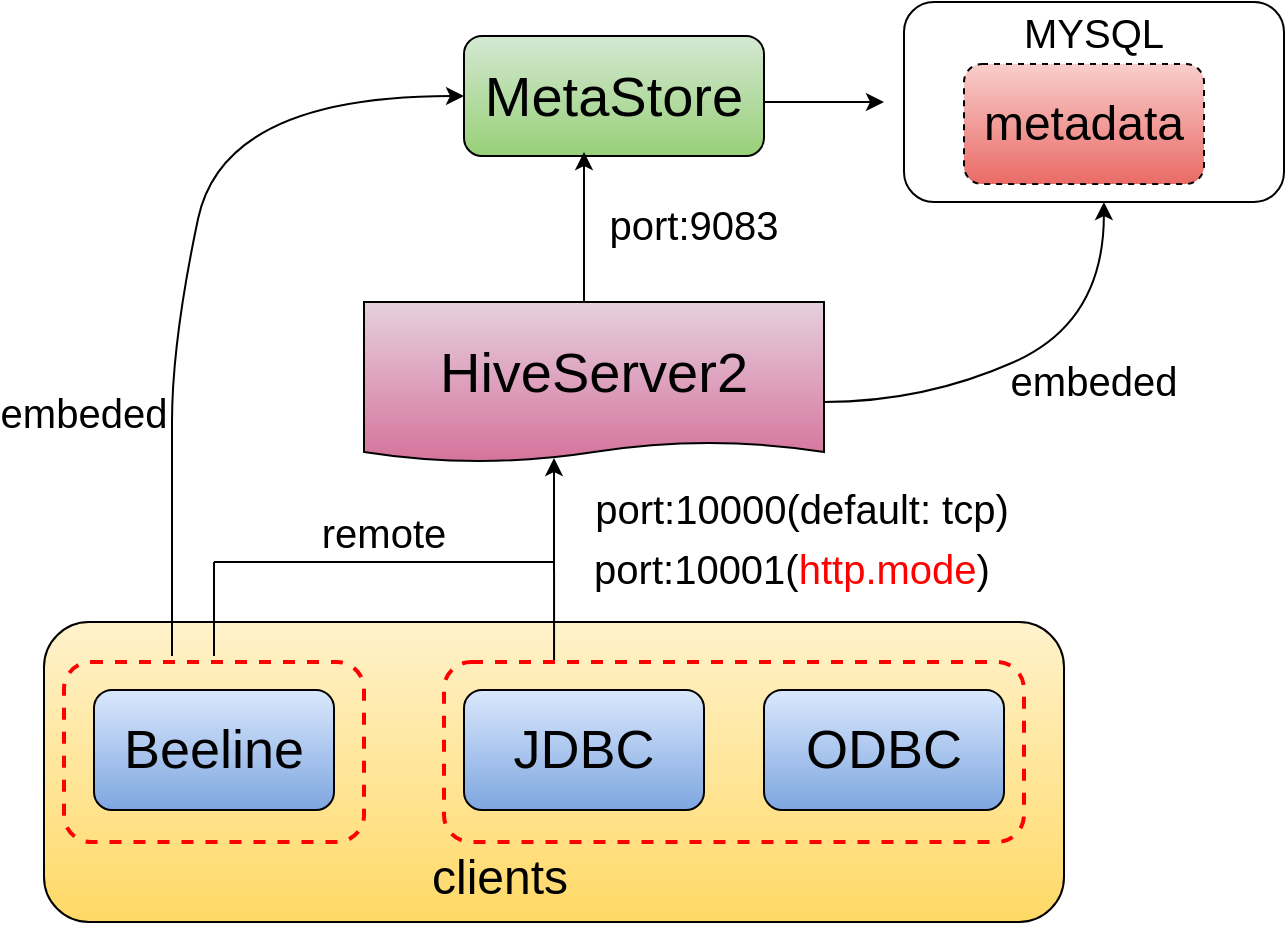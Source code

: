 <mxfile version="26.0.9">
  <diagram name="第 1 页" id="GIAjR0rXeWZUQFvc5wLO">
    <mxGraphModel dx="1434" dy="836" grid="1" gridSize="10" guides="1" tooltips="1" connect="1" arrows="1" fold="1" page="1" pageScale="1" pageWidth="827" pageHeight="1169" math="0" shadow="0">
      <root>
        <mxCell id="0" />
        <mxCell id="1" parent="0" />
        <mxCell id="QvcNX-ANfkutcF1VQsqg-31" value="" style="rounded=1;whiteSpace=wrap;html=1;fillColor=#fff2cc;gradientColor=#ffd966;strokeColor=#000000;" parent="1" vertex="1">
          <mxGeometry x="130" y="450" width="510" height="150" as="geometry" />
        </mxCell>
        <mxCell id="QvcNX-ANfkutcF1VQsqg-10" value="" style="rounded=1;whiteSpace=wrap;html=1;fillColor=none;gradientColor=#b3b3b3;strokeColor=#000000;glass=0;shadow=0;" parent="1" vertex="1">
          <mxGeometry x="560" y="140" width="190" height="100" as="geometry" />
        </mxCell>
        <mxCell id="zaIRJdftHB46xq49ESVS-1" value="" style="rounded=1;whiteSpace=wrap;html=1;fillColor=none;dashed=1;strokeColor=#FF0000;strokeWidth=2;" parent="1" vertex="1">
          <mxGeometry x="140" y="470" width="150" height="90" as="geometry" />
        </mxCell>
        <mxCell id="QvcNX-ANfkutcF1VQsqg-1" value="&lt;font style=&quot;font-size: 27px;&quot;&gt;Beeline&lt;/font&gt;" style="rounded=1;whiteSpace=wrap;html=1;fillColor=#dae8fc;strokeColor=#000000;gradientColor=#7ea6e0;" parent="1" vertex="1">
          <mxGeometry x="155" y="484" width="120" height="60" as="geometry" />
        </mxCell>
        <mxCell id="QvcNX-ANfkutcF1VQsqg-2" value="&lt;span style=&quot;font-size: 27px;&quot;&gt;JDBC&lt;/span&gt;" style="rounded=1;whiteSpace=wrap;html=1;fillColor=#dae8fc;strokeColor=#000000;gradientColor=#7ea6e0;" parent="1" vertex="1">
          <mxGeometry x="340" y="484" width="120" height="60" as="geometry" />
        </mxCell>
        <mxCell id="QvcNX-ANfkutcF1VQsqg-3" value="&lt;span style=&quot;font-size: 27px;&quot;&gt;ODBC&lt;/span&gt;" style="rounded=1;whiteSpace=wrap;html=1;fillColor=#dae8fc;strokeColor=#000000;gradientColor=#7ea6e0;" parent="1" vertex="1">
          <mxGeometry x="490" y="484" width="120" height="60" as="geometry" />
        </mxCell>
        <mxCell id="QvcNX-ANfkutcF1VQsqg-6" value="&lt;font style=&quot;font-size: 28px;&quot;&gt;HiveServer2&lt;/font&gt;" style="shape=document;whiteSpace=wrap;html=1;boundedLbl=1;fillColor=#e6d0de;strokeColor=#000000;gradientColor=#d5739d;size=0.125;" parent="1" vertex="1">
          <mxGeometry x="290" y="290" width="230" height="80" as="geometry" />
        </mxCell>
        <mxCell id="QvcNX-ANfkutcF1VQsqg-7" value="" style="endArrow=none;html=1;rounded=0;exitX=0.5;exitY=0;exitDx=0;exitDy=0;endFill=0;" parent="1" edge="1">
          <mxGeometry width="50" height="50" relative="1" as="geometry">
            <mxPoint x="215" y="467" as="sourcePoint" />
            <mxPoint x="215" y="420" as="targetPoint" />
          </mxGeometry>
        </mxCell>
        <mxCell id="QvcNX-ANfkutcF1VQsqg-8" value="&lt;font style=&quot;font-size: 24px;&quot;&gt;metadata&lt;/font&gt;" style="rounded=1;whiteSpace=wrap;html=1;fillColor=#f8cecc;strokeColor=#000000;gradientColor=#ea6b66;dashed=1;" parent="1" vertex="1">
          <mxGeometry x="590" y="171" width="120" height="60" as="geometry" />
        </mxCell>
        <mxCell id="QvcNX-ANfkutcF1VQsqg-9" value="&lt;font style=&quot;font-size: 28px;&quot;&gt;MetaStore&lt;/font&gt;" style="rounded=1;whiteSpace=wrap;html=1;fillColor=#d5e8d4;strokeColor=#000000;gradientColor=#97d077;" parent="1" vertex="1">
          <mxGeometry x="340" y="157" width="150" height="60" as="geometry" />
        </mxCell>
        <mxCell id="QvcNX-ANfkutcF1VQsqg-11" value="" style="endArrow=classic;html=1;rounded=0;entryX=0.4;entryY=0.967;entryDx=0;entryDy=0;entryPerimeter=0;" parent="1" edge="1" target="QvcNX-ANfkutcF1VQsqg-9">
          <mxGeometry width="50" height="50" relative="1" as="geometry">
            <mxPoint x="400" y="290" as="sourcePoint" />
            <mxPoint x="399" y="220" as="targetPoint" />
          </mxGeometry>
        </mxCell>
        <mxCell id="QvcNX-ANfkutcF1VQsqg-12" value="" style="endArrow=classic;html=1;rounded=0;" parent="1" edge="1">
          <mxGeometry width="50" height="50" relative="1" as="geometry">
            <mxPoint x="490" y="190" as="sourcePoint" />
            <mxPoint x="550" y="190" as="targetPoint" />
          </mxGeometry>
        </mxCell>
        <mxCell id="QvcNX-ANfkutcF1VQsqg-13" value="MYSQL" style="text;html=1;align=center;verticalAlign=middle;whiteSpace=wrap;rounded=0;fontSize=20;" parent="1" vertex="1">
          <mxGeometry x="625" y="140" width="60" height="30" as="geometry" />
        </mxCell>
        <mxCell id="QvcNX-ANfkutcF1VQsqg-14" value="port:9083" style="text;html=1;align=center;verticalAlign=middle;whiteSpace=wrap;rounded=0;fontSize=20;" parent="1" vertex="1">
          <mxGeometry x="425" y="236" width="60" height="30" as="geometry" />
        </mxCell>
        <mxCell id="QvcNX-ANfkutcF1VQsqg-15" value="port:10000(default: tcp)&lt;div&gt;&lt;br&gt;&lt;/div&gt;" style="text;html=1;align=center;verticalAlign=middle;whiteSpace=wrap;rounded=0;fontSize=20;" parent="1" vertex="1">
          <mxGeometry x="399" y="390" width="220" height="30" as="geometry" />
        </mxCell>
        <mxCell id="QvcNX-ANfkutcF1VQsqg-16" value="port:10001(&lt;font color=&quot;#ff0000&quot;&gt;http.mode&lt;/font&gt;)&lt;div&gt;&lt;br&gt;&lt;/div&gt;" style="text;html=1;align=center;verticalAlign=middle;whiteSpace=wrap;rounded=0;fontSize=20;" parent="1" vertex="1">
          <mxGeometry x="474" y="420" width="60" height="30" as="geometry" />
        </mxCell>
        <mxCell id="QvcNX-ANfkutcF1VQsqg-23" value="" style="curved=1;endArrow=classic;html=1;rounded=0;exitX=1;exitY=0.625;exitDx=0;exitDy=0;exitPerimeter=0;entryX=0.526;entryY=1;entryDx=0;entryDy=0;entryPerimeter=0;" parent="1" source="QvcNX-ANfkutcF1VQsqg-6" edge="1" target="QvcNX-ANfkutcF1VQsqg-10">
          <mxGeometry width="50" height="50" relative="1" as="geometry">
            <mxPoint x="560" y="325" as="sourcePoint" />
            <mxPoint x="660" y="250" as="targetPoint" />
            <Array as="points">
              <mxPoint x="570" y="340" />
              <mxPoint x="660" y="300" />
            </Array>
          </mxGeometry>
        </mxCell>
        <mxCell id="QvcNX-ANfkutcF1VQsqg-24" value="&lt;font style=&quot;font-size: 20px;&quot;&gt;embeded&lt;/font&gt;" style="text;html=1;align=center;verticalAlign=middle;whiteSpace=wrap;rounded=0;fontSize=18;" parent="1" vertex="1">
          <mxGeometry x="600" y="315" width="110" height="30" as="geometry" />
        </mxCell>
        <mxCell id="QvcNX-ANfkutcF1VQsqg-25" value="" style="rounded=1;whiteSpace=wrap;html=1;fillColor=none;dashed=1;strokeColor=#FF0000;strokeWidth=2;" parent="1" vertex="1">
          <mxGeometry x="330" y="470" width="290" height="90" as="geometry" />
        </mxCell>
        <mxCell id="QvcNX-ANfkutcF1VQsqg-26" value="" style="endArrow=classic;html=1;rounded=0;exitX=0.207;exitY=-0.011;exitDx=0;exitDy=0;exitPerimeter=0;" parent="1" edge="1">
          <mxGeometry width="50" height="50" relative="1" as="geometry">
            <mxPoint x="385.03" y="469.01" as="sourcePoint" />
            <mxPoint x="385" y="368" as="targetPoint" />
          </mxGeometry>
        </mxCell>
        <mxCell id="QvcNX-ANfkutcF1VQsqg-28" value="" style="curved=1;endArrow=classic;html=1;rounded=0;entryX=0;entryY=0.5;entryDx=0;entryDy=0;" parent="1" target="QvcNX-ANfkutcF1VQsqg-9" edge="1">
          <mxGeometry width="50" height="50" relative="1" as="geometry">
            <mxPoint x="194" y="467" as="sourcePoint" />
            <mxPoint x="330" y="190" as="targetPoint" />
            <Array as="points">
              <mxPoint x="194" y="390" />
              <mxPoint x="194" y="310" />
              <mxPoint x="220" y="187" />
            </Array>
          </mxGeometry>
        </mxCell>
        <mxCell id="QvcNX-ANfkutcF1VQsqg-29" value="&lt;font style=&quot;font-size: 20px;&quot;&gt;embeded&lt;/font&gt;" style="text;html=1;align=center;verticalAlign=middle;whiteSpace=wrap;rounded=0;" parent="1" vertex="1">
          <mxGeometry x="120" y="330" width="60" height="30" as="geometry" />
        </mxCell>
        <mxCell id="QvcNX-ANfkutcF1VQsqg-30" value="&lt;font style=&quot;font-size: 24px;&quot;&gt;clients&lt;/font&gt;" style="text;html=1;align=center;verticalAlign=middle;whiteSpace=wrap;rounded=0;" parent="1" vertex="1">
          <mxGeometry x="328" y="563" width="60" height="30" as="geometry" />
        </mxCell>
        <mxCell id="QvcNX-ANfkutcF1VQsqg-32" value="&lt;font style=&quot;font-size: 20px;&quot;&gt;remote&lt;/font&gt;" style="text;html=1;align=center;verticalAlign=middle;whiteSpace=wrap;rounded=0;" parent="1" vertex="1">
          <mxGeometry x="270" y="390" width="60" height="30" as="geometry" />
        </mxCell>
        <mxCell id="QvcNX-ANfkutcF1VQsqg-33" value="" style="endArrow=none;html=1;rounded=0;jumpSize=6;endSize=6;" parent="1" edge="1">
          <mxGeometry width="50" height="50" relative="1" as="geometry">
            <mxPoint x="215" y="420" as="sourcePoint" />
            <mxPoint x="385" y="420" as="targetPoint" />
          </mxGeometry>
        </mxCell>
        <mxCell id="QvcNX-ANfkutcF1VQsqg-38" style="edgeStyle=orthogonalEdgeStyle;rounded=0;orthogonalLoop=1;jettySize=auto;html=1;exitX=0;exitY=0;exitDx=0;exitDy=0;" parent="1" edge="1">
          <mxGeometry relative="1" as="geometry">
            <mxPoint x="136" y="361" as="sourcePoint" />
            <mxPoint x="136" y="361" as="targetPoint" />
          </mxGeometry>
        </mxCell>
      </root>
    </mxGraphModel>
  </diagram>
</mxfile>
